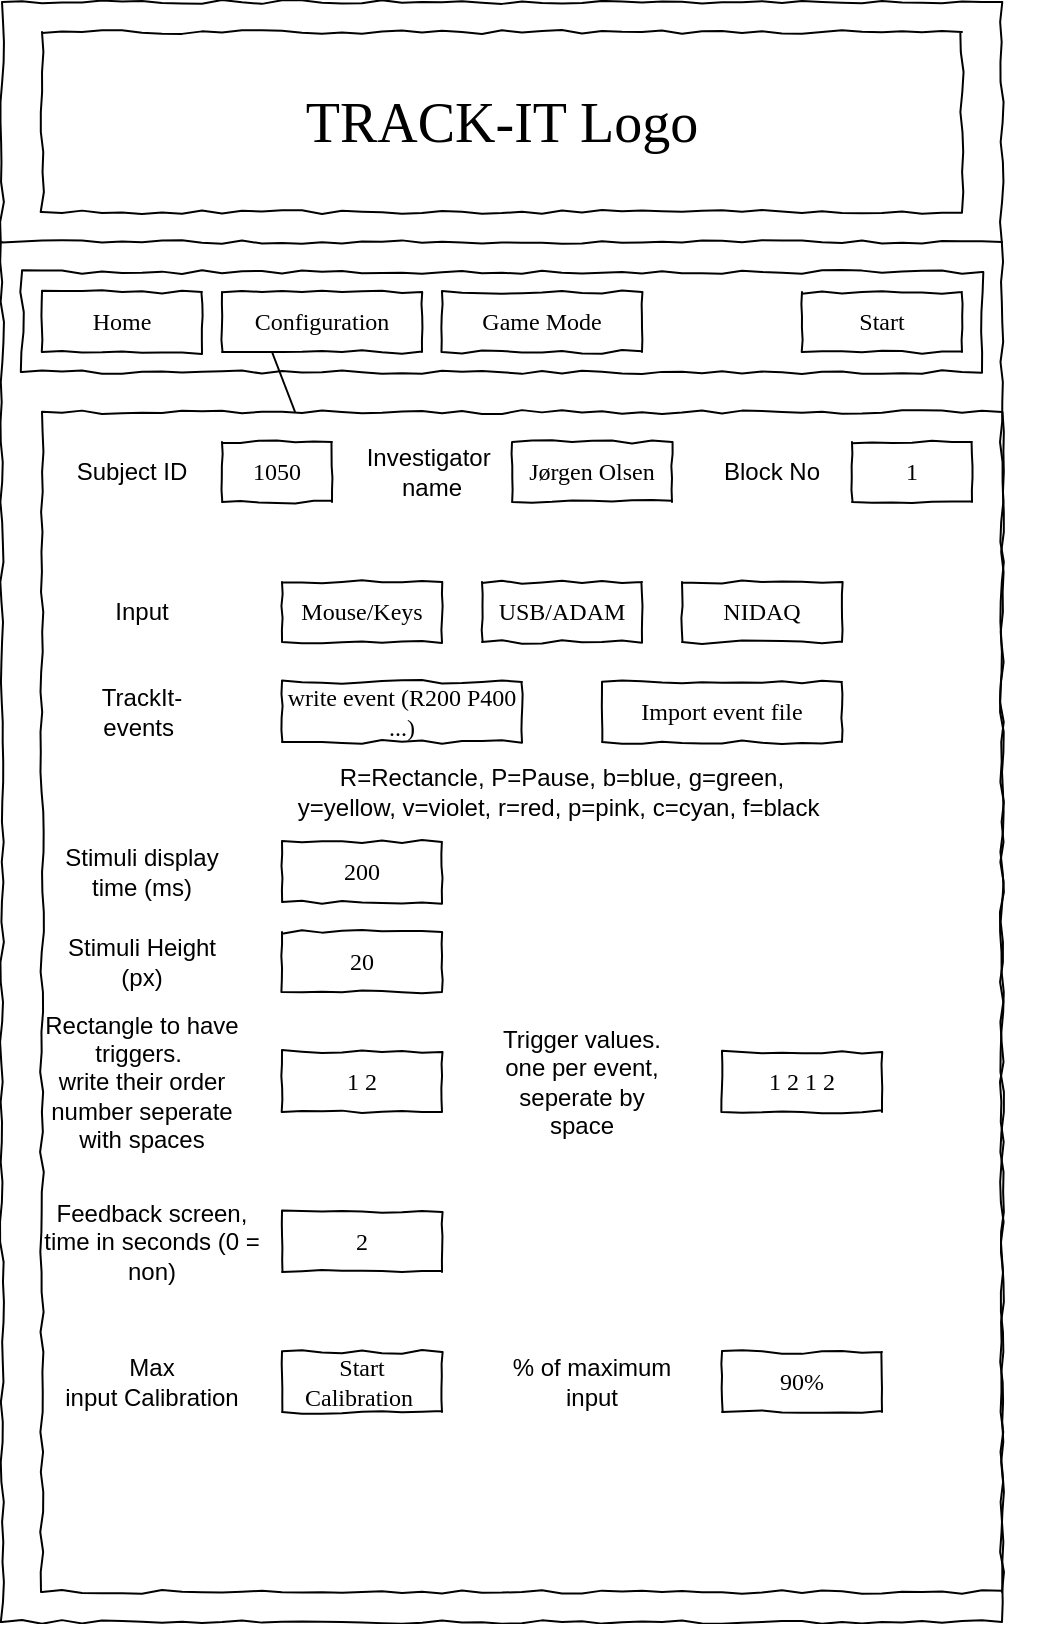<mxfile version="21.6.1" type="device">
  <diagram name="Page-1" id="03018318-947c-dd8e-b7a3-06fadd420f32">
    <mxGraphModel dx="546" dy="824" grid="1" gridSize="10" guides="1" tooltips="1" connect="1" arrows="1" fold="1" page="1" pageScale="1" pageWidth="1100" pageHeight="850" background="none" math="0" shadow="0">
      <root>
        <mxCell id="0" />
        <mxCell id="1" parent="0" />
        <mxCell id="677b7b8949515195-1" value="" style="whiteSpace=wrap;html=1;rounded=0;shadow=0;labelBackgroundColor=none;strokeColor=#000000;strokeWidth=1;fillColor=none;fontFamily=Verdana;fontSize=12;fontColor=#000000;align=center;comic=1;" parent="1" vertex="1">
          <mxGeometry x="300" y="20" width="500" height="810" as="geometry" />
        </mxCell>
        <mxCell id="677b7b8949515195-2" value="TRACK-IT Logo" style="whiteSpace=wrap;html=1;rounded=0;shadow=0;labelBackgroundColor=none;strokeWidth=1;fontFamily=Verdana;fontSize=28;align=center;comic=1;" parent="1" vertex="1">
          <mxGeometry x="320" y="35" width="460" height="90" as="geometry" />
        </mxCell>
        <mxCell id="677b7b8949515195-9" value="" style="line;strokeWidth=1;html=1;rounded=0;shadow=0;labelBackgroundColor=none;fillColor=none;fontFamily=Verdana;fontSize=14;fontColor=#000000;align=center;comic=1;" parent="1" vertex="1">
          <mxGeometry x="300" y="135" width="500" height="10" as="geometry" />
        </mxCell>
        <mxCell id="677b7b8949515195-10" value="" style="whiteSpace=wrap;html=1;rounded=0;shadow=0;labelBackgroundColor=none;strokeWidth=1;fillColor=none;fontFamily=Verdana;fontSize=12;align=center;comic=1;" parent="1" vertex="1">
          <mxGeometry x="310" y="155" width="480" height="50" as="geometry" />
        </mxCell>
        <mxCell id="677b7b8949515195-25" value="" style="whiteSpace=wrap;html=1;rounded=0;shadow=0;labelBackgroundColor=none;strokeWidth=1;fillColor=none;fontFamily=Verdana;fontSize=12;align=center;comic=1;" parent="1" vertex="1">
          <mxGeometry x="320" y="225" width="480" height="590" as="geometry" />
        </mxCell>
        <mxCell id="6X27XeiCugofJ0FdR2cb-1" value="Home" style="whiteSpace=wrap;html=1;rounded=0;shadow=0;labelBackgroundColor=none;strokeWidth=1;fillColor=none;fontFamily=Verdana;fontSize=12;align=center;comic=1;" parent="1" vertex="1">
          <mxGeometry x="320" y="165" width="80" height="30" as="geometry" />
        </mxCell>
        <mxCell id="6X27XeiCugofJ0FdR2cb-3" value="Configuration" style="whiteSpace=wrap;html=1;rounded=0;shadow=0;labelBackgroundColor=none;strokeWidth=1;fillColor=none;fontFamily=Verdana;fontSize=12;align=center;comic=1;" parent="1" vertex="1">
          <mxGeometry x="410" y="165" width="100" height="30" as="geometry" />
        </mxCell>
        <mxCell id="6X27XeiCugofJ0FdR2cb-5" value="Game Mode" style="whiteSpace=wrap;html=1;rounded=0;shadow=0;labelBackgroundColor=none;strokeWidth=1;fillColor=none;fontFamily=Verdana;fontSize=12;align=center;comic=1;" parent="1" vertex="1">
          <mxGeometry x="520" y="165" width="100" height="30" as="geometry" />
        </mxCell>
        <mxCell id="6X27XeiCugofJ0FdR2cb-6" value="Start" style="whiteSpace=wrap;html=1;rounded=0;shadow=0;labelBackgroundColor=none;strokeWidth=1;fillColor=none;fontFamily=Verdana;fontSize=12;align=center;comic=1;" parent="1" vertex="1">
          <mxGeometry x="700" y="165" width="80" height="30" as="geometry" />
        </mxCell>
        <mxCell id="6X27XeiCugofJ0FdR2cb-11" value="" style="endArrow=none;html=1;rounded=0;exitX=0.25;exitY=1;exitDx=0;exitDy=0;" parent="1" source="6X27XeiCugofJ0FdR2cb-3" target="677b7b8949515195-25" edge="1">
          <mxGeometry width="50" height="50" relative="1" as="geometry">
            <mxPoint x="550" y="460" as="sourcePoint" />
            <mxPoint x="440" y="270" as="targetPoint" />
          </mxGeometry>
        </mxCell>
        <mxCell id="6X27XeiCugofJ0FdR2cb-13" value="Mouse/Keys" style="whiteSpace=wrap;html=1;rounded=0;shadow=0;labelBackgroundColor=none;strokeWidth=1;fillColor=none;fontFamily=Verdana;fontSize=12;align=center;comic=1;" parent="1" vertex="1">
          <mxGeometry x="440" y="310" width="80" height="30" as="geometry" />
        </mxCell>
        <mxCell id="6X27XeiCugofJ0FdR2cb-14" value="USB/ADAM" style="whiteSpace=wrap;html=1;rounded=0;shadow=0;labelBackgroundColor=none;strokeWidth=1;fillColor=none;fontFamily=Verdana;fontSize=12;align=center;comic=1;" parent="1" vertex="1">
          <mxGeometry x="540" y="310" width="80" height="30" as="geometry" />
        </mxCell>
        <mxCell id="6X27XeiCugofJ0FdR2cb-15" value="NIDAQ" style="whiteSpace=wrap;html=1;rounded=0;shadow=0;labelBackgroundColor=none;strokeWidth=1;fillColor=none;fontFamily=Verdana;fontSize=12;align=center;comic=1;" parent="1" vertex="1">
          <mxGeometry x="640" y="310" width="80" height="30" as="geometry" />
        </mxCell>
        <mxCell id="6X27XeiCugofJ0FdR2cb-16" value="Input" style="text;html=1;strokeColor=none;fillColor=none;align=center;verticalAlign=middle;whiteSpace=wrap;rounded=0;" parent="1" vertex="1">
          <mxGeometry x="340" y="310" width="60" height="30" as="geometry" />
        </mxCell>
        <mxCell id="6X27XeiCugofJ0FdR2cb-17" value="TrackIt-events&amp;nbsp;" style="text;html=1;strokeColor=none;fillColor=none;align=center;verticalAlign=middle;whiteSpace=wrap;rounded=0;" parent="1" vertex="1">
          <mxGeometry x="340" y="360" width="60" height="30" as="geometry" />
        </mxCell>
        <mxCell id="6X27XeiCugofJ0FdR2cb-18" value="write event (R200 P400 ...)" style="whiteSpace=wrap;html=1;rounded=0;shadow=0;labelBackgroundColor=none;strokeWidth=1;fillColor=none;fontFamily=Verdana;fontSize=12;align=center;comic=1;" parent="1" vertex="1">
          <mxGeometry x="440" y="360" width="120" height="30" as="geometry" />
        </mxCell>
        <mxCell id="6X27XeiCugofJ0FdR2cb-19" value="R=Rectancle, P=Pause, b=blue, g=green, &lt;br&gt;y=yellow, v=violet, r=red, p=pink, c=cyan, f=black&amp;nbsp;" style="text;html=1;strokeColor=none;fillColor=none;align=center;verticalAlign=middle;whiteSpace=wrap;rounded=0;" parent="1" vertex="1">
          <mxGeometry x="340" y="400" width="480" height="30" as="geometry" />
        </mxCell>
        <mxCell id="6X27XeiCugofJ0FdR2cb-20" value="Stimuli display time (ms)" style="text;html=1;strokeColor=none;fillColor=none;align=center;verticalAlign=middle;whiteSpace=wrap;rounded=0;" parent="1" vertex="1">
          <mxGeometry x="330" y="440" width="80" height="30" as="geometry" />
        </mxCell>
        <mxCell id="6X27XeiCugofJ0FdR2cb-21" value="200" style="whiteSpace=wrap;html=1;rounded=0;shadow=0;labelBackgroundColor=none;strokeWidth=1;fillColor=none;fontFamily=Verdana;fontSize=12;align=center;comic=1;" parent="1" vertex="1">
          <mxGeometry x="440" y="440" width="80" height="30" as="geometry" />
        </mxCell>
        <mxCell id="6X27XeiCugofJ0FdR2cb-22" value="Stimuli Height (px)" style="text;html=1;strokeColor=none;fillColor=none;align=center;verticalAlign=middle;whiteSpace=wrap;rounded=0;" parent="1" vertex="1">
          <mxGeometry x="330" y="485" width="80" height="30" as="geometry" />
        </mxCell>
        <mxCell id="6X27XeiCugofJ0FdR2cb-23" value="20" style="whiteSpace=wrap;html=1;rounded=0;shadow=0;labelBackgroundColor=none;strokeWidth=1;fillColor=none;fontFamily=Verdana;fontSize=12;align=center;comic=1;" parent="1" vertex="1">
          <mxGeometry x="440" y="485" width="80" height="30" as="geometry" />
        </mxCell>
        <mxCell id="6X27XeiCugofJ0FdR2cb-24" value="Rectangle to have triggers.&amp;nbsp;&lt;br&gt;write their order number seperate with spaces" style="text;html=1;strokeColor=none;fillColor=none;align=center;verticalAlign=middle;whiteSpace=wrap;rounded=0;" parent="1" vertex="1">
          <mxGeometry x="320" y="530" width="100" height="60" as="geometry" />
        </mxCell>
        <mxCell id="6X27XeiCugofJ0FdR2cb-25" value="1 2" style="whiteSpace=wrap;html=1;rounded=0;shadow=0;labelBackgroundColor=none;strokeWidth=1;fillColor=none;fontFamily=Verdana;fontSize=12;align=center;comic=1;" parent="1" vertex="1">
          <mxGeometry x="440" y="545" width="80" height="30" as="geometry" />
        </mxCell>
        <mxCell id="6X27XeiCugofJ0FdR2cb-26" value="Feedback screen, time in seconds (0 = non)" style="text;html=1;strokeColor=none;fillColor=none;align=center;verticalAlign=middle;whiteSpace=wrap;rounded=0;" parent="1" vertex="1">
          <mxGeometry x="320" y="610" width="110" height="60" as="geometry" />
        </mxCell>
        <mxCell id="6X27XeiCugofJ0FdR2cb-27" value="2" style="whiteSpace=wrap;html=1;rounded=0;shadow=0;labelBackgroundColor=none;strokeWidth=1;fillColor=none;fontFamily=Verdana;fontSize=12;align=center;comic=1;" parent="1" vertex="1">
          <mxGeometry x="440" y="625" width="80" height="30" as="geometry" />
        </mxCell>
        <mxCell id="6X27XeiCugofJ0FdR2cb-28" value="Trigger values. one per event, seperate by space" style="text;html=1;strokeColor=none;fillColor=none;align=center;verticalAlign=middle;whiteSpace=wrap;rounded=0;" parent="1" vertex="1">
          <mxGeometry x="540" y="530" width="100" height="60" as="geometry" />
        </mxCell>
        <mxCell id="6X27XeiCugofJ0FdR2cb-29" value="1 2 1 2" style="whiteSpace=wrap;html=1;rounded=0;shadow=0;labelBackgroundColor=none;strokeWidth=1;fillColor=none;fontFamily=Verdana;fontSize=12;align=center;comic=1;" parent="1" vertex="1">
          <mxGeometry x="660" y="545" width="80" height="30" as="geometry" />
        </mxCell>
        <mxCell id="6X27XeiCugofJ0FdR2cb-30" value="1050" style="whiteSpace=wrap;html=1;rounded=0;shadow=0;labelBackgroundColor=none;strokeWidth=1;fillColor=none;fontFamily=Verdana;fontSize=12;align=center;comic=1;" parent="1" vertex="1">
          <mxGeometry x="410" y="240" width="55" height="30" as="geometry" />
        </mxCell>
        <mxCell id="6X27XeiCugofJ0FdR2cb-31" value="Subject ID" style="text;html=1;strokeColor=none;fillColor=none;align=center;verticalAlign=middle;whiteSpace=wrap;rounded=0;" parent="1" vertex="1">
          <mxGeometry x="335" y="240" width="60" height="30" as="geometry" />
        </mxCell>
        <mxCell id="6X27XeiCugofJ0FdR2cb-32" value="Jørgen Olsen" style="whiteSpace=wrap;html=1;rounded=0;shadow=0;labelBackgroundColor=none;strokeWidth=1;fillColor=none;fontFamily=Verdana;fontSize=12;align=center;comic=1;" parent="1" vertex="1">
          <mxGeometry x="555" y="240" width="80" height="30" as="geometry" />
        </mxCell>
        <mxCell id="6X27XeiCugofJ0FdR2cb-33" value="Investigator&amp;nbsp;&lt;br&gt;name" style="text;html=1;strokeColor=none;fillColor=none;align=center;verticalAlign=middle;whiteSpace=wrap;rounded=0;" parent="1" vertex="1">
          <mxGeometry x="485" y="240" width="60" height="30" as="geometry" />
        </mxCell>
        <mxCell id="6X27XeiCugofJ0FdR2cb-35" value="Import event file" style="whiteSpace=wrap;html=1;rounded=0;shadow=0;labelBackgroundColor=none;strokeWidth=1;fillColor=none;fontFamily=Verdana;fontSize=12;align=center;comic=1;" parent="1" vertex="1">
          <mxGeometry x="600" y="360" width="120" height="30" as="geometry" />
        </mxCell>
        <mxCell id="MWw-TT_9yEzD4swkWQUE-1" value="Max input&amp;nbsp;Calibration" style="text;html=1;strokeColor=none;fillColor=none;align=center;verticalAlign=middle;whiteSpace=wrap;rounded=0;" parent="1" vertex="1">
          <mxGeometry x="320" y="680" width="110" height="60" as="geometry" />
        </mxCell>
        <mxCell id="MWw-TT_9yEzD4swkWQUE-2" value="Start Calibration&amp;nbsp;" style="whiteSpace=wrap;html=1;rounded=0;shadow=0;labelBackgroundColor=none;strokeWidth=1;fillColor=none;fontFamily=Verdana;fontSize=12;align=center;comic=1;" parent="1" vertex="1">
          <mxGeometry x="440" y="695" width="80" height="30" as="geometry" />
        </mxCell>
        <mxCell id="MWw-TT_9yEzD4swkWQUE-3" value="% of maximum input" style="text;html=1;strokeColor=none;fillColor=none;align=center;verticalAlign=middle;whiteSpace=wrap;rounded=0;" parent="1" vertex="1">
          <mxGeometry x="540" y="680" width="110" height="60" as="geometry" />
        </mxCell>
        <mxCell id="MWw-TT_9yEzD4swkWQUE-4" value="90%" style="whiteSpace=wrap;html=1;rounded=0;shadow=0;labelBackgroundColor=none;strokeWidth=1;fillColor=none;fontFamily=Verdana;fontSize=12;align=center;comic=1;" parent="1" vertex="1">
          <mxGeometry x="660" y="695" width="80" height="30" as="geometry" />
        </mxCell>
        <mxCell id="bOjGFZV0WgEs_A3GqEY4-1" value="1" style="whiteSpace=wrap;html=1;rounded=0;shadow=0;labelBackgroundColor=none;strokeWidth=1;fillColor=none;fontFamily=Verdana;fontSize=12;align=center;comic=1;" vertex="1" parent="1">
          <mxGeometry x="725" y="240" width="60" height="30" as="geometry" />
        </mxCell>
        <mxCell id="bOjGFZV0WgEs_A3GqEY4-2" value="Block No" style="text;html=1;strokeColor=none;fillColor=none;align=center;verticalAlign=middle;whiteSpace=wrap;rounded=0;" vertex="1" parent="1">
          <mxGeometry x="655" y="240" width="60" height="30" as="geometry" />
        </mxCell>
      </root>
    </mxGraphModel>
  </diagram>
</mxfile>
